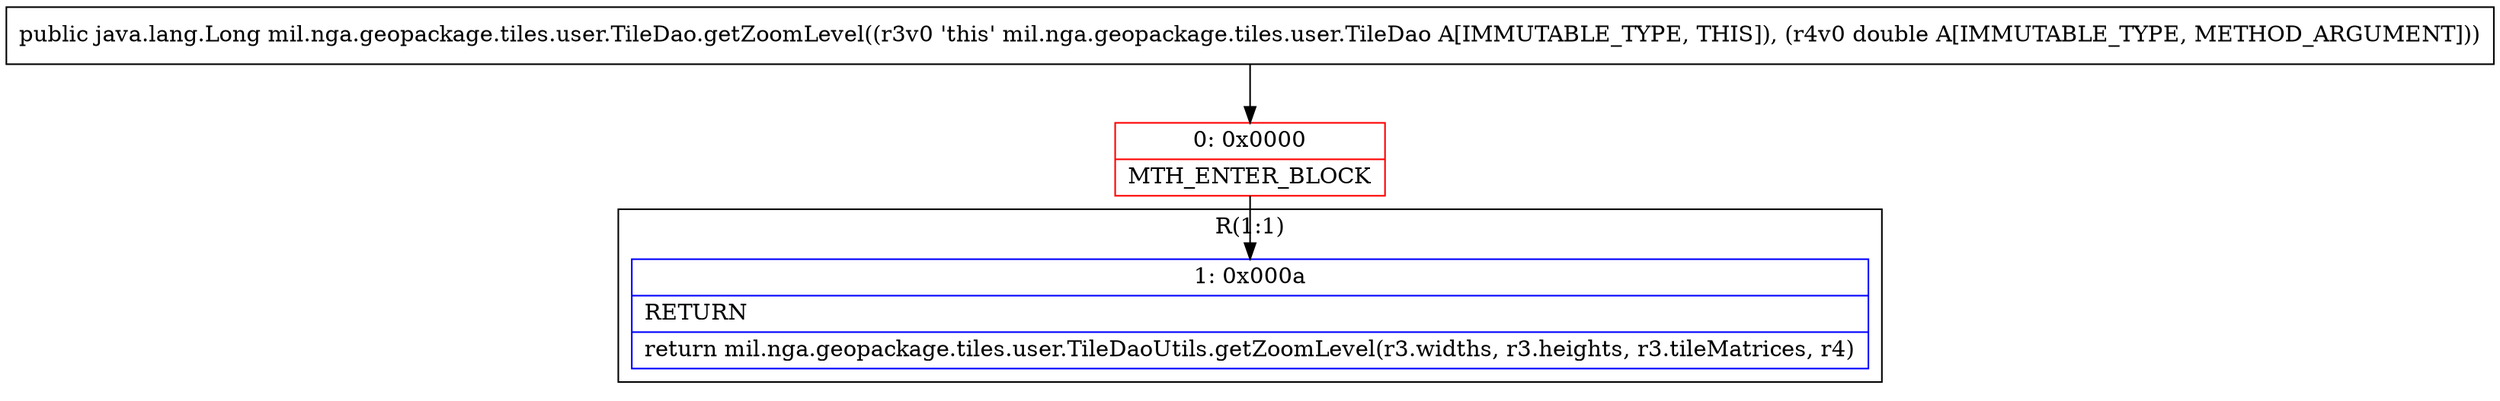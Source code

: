 digraph "CFG formil.nga.geopackage.tiles.user.TileDao.getZoomLevel(D)Ljava\/lang\/Long;" {
subgraph cluster_Region_678832817 {
label = "R(1:1)";
node [shape=record,color=blue];
Node_1 [shape=record,label="{1\:\ 0x000a|RETURN\l|return mil.nga.geopackage.tiles.user.TileDaoUtils.getZoomLevel(r3.widths, r3.heights, r3.tileMatrices, r4)\l}"];
}
Node_0 [shape=record,color=red,label="{0\:\ 0x0000|MTH_ENTER_BLOCK\l}"];
MethodNode[shape=record,label="{public java.lang.Long mil.nga.geopackage.tiles.user.TileDao.getZoomLevel((r3v0 'this' mil.nga.geopackage.tiles.user.TileDao A[IMMUTABLE_TYPE, THIS]), (r4v0 double A[IMMUTABLE_TYPE, METHOD_ARGUMENT])) }"];
MethodNode -> Node_0;
Node_0 -> Node_1;
}

